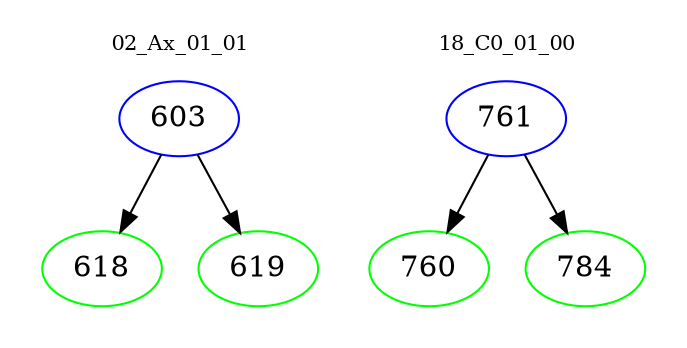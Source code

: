 digraph{
subgraph cluster_0 {
color = white
label = "02_Ax_01_01";
fontsize=10;
T0_603 [label="603", color="blue"]
T0_603 -> T0_618 [color="black"]
T0_618 [label="618", color="green"]
T0_603 -> T0_619 [color="black"]
T0_619 [label="619", color="green"]
}
subgraph cluster_1 {
color = white
label = "18_C0_01_00";
fontsize=10;
T1_761 [label="761", color="blue"]
T1_761 -> T1_760 [color="black"]
T1_760 [label="760", color="green"]
T1_761 -> T1_784 [color="black"]
T1_784 [label="784", color="green"]
}
}
